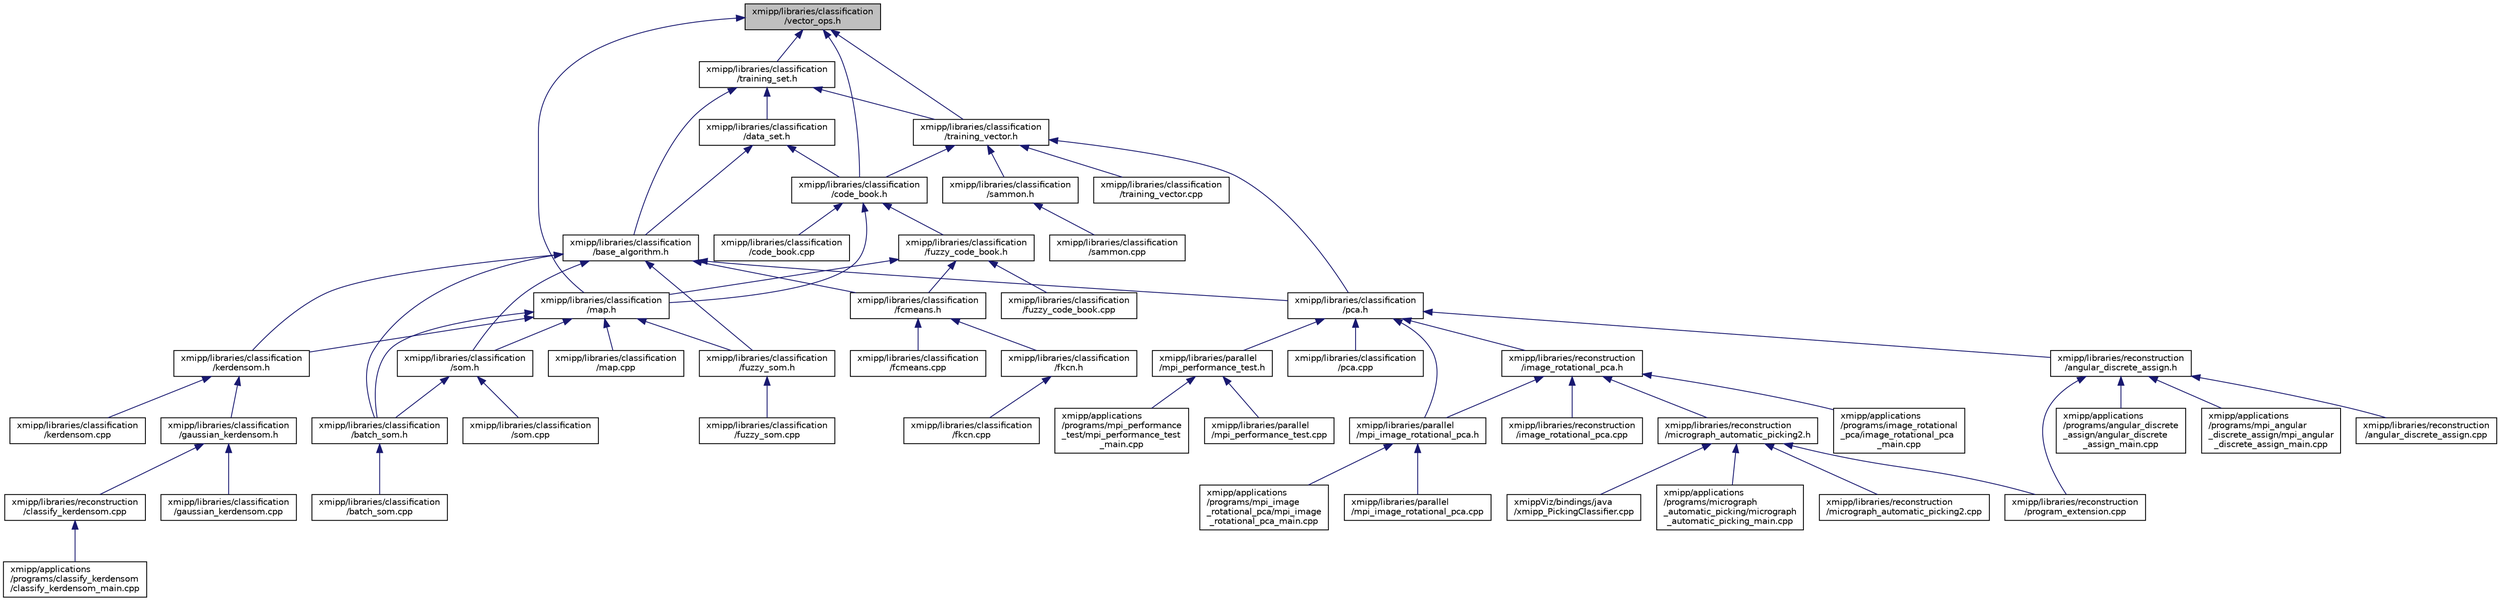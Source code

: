 digraph "xmipp/libraries/classification/vector_ops.h"
{
  edge [fontname="Helvetica",fontsize="10",labelfontname="Helvetica",labelfontsize="10"];
  node [fontname="Helvetica",fontsize="10",shape=record];
  Node8 [label="xmipp/libraries/classification\l/vector_ops.h",height=0.2,width=0.4,color="black", fillcolor="grey75", style="filled", fontcolor="black"];
  Node8 -> Node9 [dir="back",color="midnightblue",fontsize="10",style="solid",fontname="Helvetica"];
  Node9 [label="xmipp/libraries/classification\l/training_set.h",height=0.2,width=0.4,color="black", fillcolor="white", style="filled",URL="$training__set_8h.html"];
  Node9 -> Node10 [dir="back",color="midnightblue",fontsize="10",style="solid",fontname="Helvetica"];
  Node10 [label="xmipp/libraries/classification\l/base_algorithm.h",height=0.2,width=0.4,color="black", fillcolor="white", style="filled",URL="$base__algorithm_8h.html"];
  Node10 -> Node11 [dir="back",color="midnightblue",fontsize="10",style="solid",fontname="Helvetica"];
  Node11 [label="xmipp/libraries/classification\l/batch_som.h",height=0.2,width=0.4,color="black", fillcolor="white", style="filled",URL="$batch__som_8h.html"];
  Node11 -> Node12 [dir="back",color="midnightblue",fontsize="10",style="solid",fontname="Helvetica"];
  Node12 [label="xmipp/libraries/classification\l/batch_som.cpp",height=0.2,width=0.4,color="black", fillcolor="white", style="filled",URL="$batch__som_8cpp.html"];
  Node10 -> Node13 [dir="back",color="midnightblue",fontsize="10",style="solid",fontname="Helvetica"];
  Node13 [label="xmipp/libraries/classification\l/som.h",height=0.2,width=0.4,color="black", fillcolor="white", style="filled",URL="$som_8h.html"];
  Node13 -> Node11 [dir="back",color="midnightblue",fontsize="10",style="solid",fontname="Helvetica"];
  Node13 -> Node14 [dir="back",color="midnightblue",fontsize="10",style="solid",fontname="Helvetica"];
  Node14 [label="xmipp/libraries/classification\l/som.cpp",height=0.2,width=0.4,color="black", fillcolor="white", style="filled",URL="$som_8cpp.html"];
  Node10 -> Node15 [dir="back",color="midnightblue",fontsize="10",style="solid",fontname="Helvetica"];
  Node15 [label="xmipp/libraries/classification\l/fcmeans.h",height=0.2,width=0.4,color="black", fillcolor="white", style="filled",URL="$fcmeans_8h.html"];
  Node15 -> Node16 [dir="back",color="midnightblue",fontsize="10",style="solid",fontname="Helvetica"];
  Node16 [label="xmipp/libraries/classification\l/fcmeans.cpp",height=0.2,width=0.4,color="black", fillcolor="white", style="filled",URL="$fcmeans_8cpp.html"];
  Node15 -> Node17 [dir="back",color="midnightblue",fontsize="10",style="solid",fontname="Helvetica"];
  Node17 [label="xmipp/libraries/classification\l/fkcn.h",height=0.2,width=0.4,color="black", fillcolor="white", style="filled",URL="$fkcn_8h.html"];
  Node17 -> Node18 [dir="back",color="midnightblue",fontsize="10",style="solid",fontname="Helvetica"];
  Node18 [label="xmipp/libraries/classification\l/fkcn.cpp",height=0.2,width=0.4,color="black", fillcolor="white", style="filled",URL="$fkcn_8cpp.html"];
  Node10 -> Node19 [dir="back",color="midnightblue",fontsize="10",style="solid",fontname="Helvetica"];
  Node19 [label="xmipp/libraries/classification\l/fuzzy_som.h",height=0.2,width=0.4,color="black", fillcolor="white", style="filled",URL="$fuzzy__som_8h.html"];
  Node19 -> Node20 [dir="back",color="midnightblue",fontsize="10",style="solid",fontname="Helvetica"];
  Node20 [label="xmipp/libraries/classification\l/fuzzy_som.cpp",height=0.2,width=0.4,color="black", fillcolor="white", style="filled",URL="$fuzzy__som_8cpp.html"];
  Node10 -> Node21 [dir="back",color="midnightblue",fontsize="10",style="solid",fontname="Helvetica"];
  Node21 [label="xmipp/libraries/classification\l/kerdensom.h",height=0.2,width=0.4,color="black", fillcolor="white", style="filled",URL="$kerdensom_8h.html"];
  Node21 -> Node22 [dir="back",color="midnightblue",fontsize="10",style="solid",fontname="Helvetica"];
  Node22 [label="xmipp/libraries/classification\l/gaussian_kerdensom.h",height=0.2,width=0.4,color="black", fillcolor="white", style="filled",URL="$gaussian__kerdensom_8h.html"];
  Node22 -> Node23 [dir="back",color="midnightblue",fontsize="10",style="solid",fontname="Helvetica"];
  Node23 [label="xmipp/libraries/classification\l/gaussian_kerdensom.cpp",height=0.2,width=0.4,color="black", fillcolor="white", style="filled",URL="$gaussian__kerdensom_8cpp.html"];
  Node22 -> Node24 [dir="back",color="midnightblue",fontsize="10",style="solid",fontname="Helvetica"];
  Node24 [label="xmipp/libraries/reconstruction\l/classify_kerdensom.cpp",height=0.2,width=0.4,color="black", fillcolor="white", style="filled",URL="$classify__kerdensom_8cpp.html"];
  Node24 -> Node25 [dir="back",color="midnightblue",fontsize="10",style="solid",fontname="Helvetica"];
  Node25 [label="xmipp/applications\l/programs/classify_kerdensom\l/classify_kerdensom_main.cpp",height=0.2,width=0.4,color="black", fillcolor="white", style="filled",URL="$classify__kerdensom__main_8cpp.html"];
  Node21 -> Node26 [dir="back",color="midnightblue",fontsize="10",style="solid",fontname="Helvetica"];
  Node26 [label="xmipp/libraries/classification\l/kerdensom.cpp",height=0.2,width=0.4,color="black", fillcolor="white", style="filled",URL="$kerdensom_8cpp.html"];
  Node10 -> Node27 [dir="back",color="midnightblue",fontsize="10",style="solid",fontname="Helvetica"];
  Node27 [label="xmipp/libraries/classification\l/pca.h",height=0.2,width=0.4,color="black", fillcolor="white", style="filled",URL="$classification_2pca_8h.html"];
  Node27 -> Node28 [dir="back",color="midnightblue",fontsize="10",style="solid",fontname="Helvetica"];
  Node28 [label="xmipp/libraries/classification\l/pca.cpp",height=0.2,width=0.4,color="black", fillcolor="white", style="filled",URL="$classification_2pca_8cpp.html"];
  Node27 -> Node29 [dir="back",color="midnightblue",fontsize="10",style="solid",fontname="Helvetica"];
  Node29 [label="xmipp/libraries/parallel\l/mpi_image_rotational_pca.h",height=0.2,width=0.4,color="black", fillcolor="white", style="filled",URL="$mpi__image__rotational__pca_8h.html"];
  Node29 -> Node30 [dir="back",color="midnightblue",fontsize="10",style="solid",fontname="Helvetica"];
  Node30 [label="xmipp/applications\l/programs/mpi_image\l_rotational_pca/mpi_image\l_rotational_pca_main.cpp",height=0.2,width=0.4,color="black", fillcolor="white", style="filled",URL="$mpi__image__rotational__pca__main_8cpp.html"];
  Node29 -> Node31 [dir="back",color="midnightblue",fontsize="10",style="solid",fontname="Helvetica"];
  Node31 [label="xmipp/libraries/parallel\l/mpi_image_rotational_pca.cpp",height=0.2,width=0.4,color="black", fillcolor="white", style="filled",URL="$mpi__image__rotational__pca_8cpp.html"];
  Node27 -> Node32 [dir="back",color="midnightblue",fontsize="10",style="solid",fontname="Helvetica"];
  Node32 [label="xmipp/libraries/parallel\l/mpi_performance_test.h",height=0.2,width=0.4,color="black", fillcolor="white", style="filled",URL="$mpi__performance__test_8h.html"];
  Node32 -> Node33 [dir="back",color="midnightblue",fontsize="10",style="solid",fontname="Helvetica"];
  Node33 [label="xmipp/applications\l/programs/mpi_performance\l_test/mpi_performance_test\l_main.cpp",height=0.2,width=0.4,color="black", fillcolor="white", style="filled",URL="$mpi__performance__test__main_8cpp.html"];
  Node32 -> Node34 [dir="back",color="midnightblue",fontsize="10",style="solid",fontname="Helvetica"];
  Node34 [label="xmipp/libraries/parallel\l/mpi_performance_test.cpp",height=0.2,width=0.4,color="black", fillcolor="white", style="filled",URL="$mpi__performance__test_8cpp.html"];
  Node27 -> Node35 [dir="back",color="midnightblue",fontsize="10",style="solid",fontname="Helvetica"];
  Node35 [label="xmipp/libraries/reconstruction\l/angular_discrete_assign.h",height=0.2,width=0.4,color="black", fillcolor="white", style="filled",URL="$angular__discrete__assign_8h.html"];
  Node35 -> Node36 [dir="back",color="midnightblue",fontsize="10",style="solid",fontname="Helvetica"];
  Node36 [label="xmipp/applications\l/programs/angular_discrete\l_assign/angular_discrete\l_assign_main.cpp",height=0.2,width=0.4,color="black", fillcolor="white", style="filled",URL="$angular__discrete__assign__main_8cpp.html"];
  Node35 -> Node37 [dir="back",color="midnightblue",fontsize="10",style="solid",fontname="Helvetica"];
  Node37 [label="xmipp/applications\l/programs/mpi_angular\l_discrete_assign/mpi_angular\l_discrete_assign_main.cpp",height=0.2,width=0.4,color="black", fillcolor="white", style="filled",URL="$mpi__angular__discrete__assign__main_8cpp.html"];
  Node35 -> Node38 [dir="back",color="midnightblue",fontsize="10",style="solid",fontname="Helvetica"];
  Node38 [label="xmipp/libraries/reconstruction\l/angular_discrete_assign.cpp",height=0.2,width=0.4,color="black", fillcolor="white", style="filled",URL="$angular__discrete__assign_8cpp.html"];
  Node35 -> Node39 [dir="back",color="midnightblue",fontsize="10",style="solid",fontname="Helvetica"];
  Node39 [label="xmipp/libraries/reconstruction\l/program_extension.cpp",height=0.2,width=0.4,color="black", fillcolor="white", style="filled",URL="$program__extension_8cpp.html"];
  Node27 -> Node40 [dir="back",color="midnightblue",fontsize="10",style="solid",fontname="Helvetica"];
  Node40 [label="xmipp/libraries/reconstruction\l/image_rotational_pca.h",height=0.2,width=0.4,color="black", fillcolor="white", style="filled",URL="$image__rotational__pca_8h.html"];
  Node40 -> Node41 [dir="back",color="midnightblue",fontsize="10",style="solid",fontname="Helvetica"];
  Node41 [label="xmipp/applications\l/programs/image_rotational\l_pca/image_rotational_pca\l_main.cpp",height=0.2,width=0.4,color="black", fillcolor="white", style="filled",URL="$image__rotational__pca__main_8cpp.html"];
  Node40 -> Node29 [dir="back",color="midnightblue",fontsize="10",style="solid",fontname="Helvetica"];
  Node40 -> Node42 [dir="back",color="midnightblue",fontsize="10",style="solid",fontname="Helvetica"];
  Node42 [label="xmipp/libraries/reconstruction\l/image_rotational_pca.cpp",height=0.2,width=0.4,color="black", fillcolor="white", style="filled",URL="$image__rotational__pca_8cpp.html"];
  Node40 -> Node43 [dir="back",color="midnightblue",fontsize="10",style="solid",fontname="Helvetica"];
  Node43 [label="xmipp/libraries/reconstruction\l/micrograph_automatic_picking2.h",height=0.2,width=0.4,color="black", fillcolor="white", style="filled",URL="$micrograph__automatic__picking2_8h.html"];
  Node43 -> Node44 [dir="back",color="midnightblue",fontsize="10",style="solid",fontname="Helvetica"];
  Node44 [label="xmipp/applications\l/programs/micrograph\l_automatic_picking/micrograph\l_automatic_picking_main.cpp",height=0.2,width=0.4,color="black", fillcolor="white", style="filled",URL="$micrograph__automatic__picking__main_8cpp.html"];
  Node43 -> Node45 [dir="back",color="midnightblue",fontsize="10",style="solid",fontname="Helvetica"];
  Node45 [label="xmipp/libraries/reconstruction\l/micrograph_automatic_picking2.cpp",height=0.2,width=0.4,color="black", fillcolor="white", style="filled",URL="$micrograph__automatic__picking2_8cpp.html"];
  Node43 -> Node39 [dir="back",color="midnightblue",fontsize="10",style="solid",fontname="Helvetica"];
  Node43 -> Node46 [dir="back",color="midnightblue",fontsize="10",style="solid",fontname="Helvetica"];
  Node46 [label="xmippViz/bindings/java\l/xmipp_PickingClassifier.cpp",height=0.2,width=0.4,color="black", fillcolor="white", style="filled",URL="$xmipp__PickingClassifier_8cpp.html"];
  Node9 -> Node47 [dir="back",color="midnightblue",fontsize="10",style="solid",fontname="Helvetica"];
  Node47 [label="xmipp/libraries/classification\l/data_set.h",height=0.2,width=0.4,color="black", fillcolor="white", style="filled",URL="$data__set_8h.html"];
  Node47 -> Node10 [dir="back",color="midnightblue",fontsize="10",style="solid",fontname="Helvetica"];
  Node47 -> Node48 [dir="back",color="midnightblue",fontsize="10",style="solid",fontname="Helvetica"];
  Node48 [label="xmipp/libraries/classification\l/code_book.h",height=0.2,width=0.4,color="black", fillcolor="white", style="filled",URL="$code__book_8h.html"];
  Node48 -> Node49 [dir="back",color="midnightblue",fontsize="10",style="solid",fontname="Helvetica"];
  Node49 [label="xmipp/libraries/classification\l/map.h",height=0.2,width=0.4,color="black", fillcolor="white", style="filled",URL="$map_8h.html"];
  Node49 -> Node11 [dir="back",color="midnightblue",fontsize="10",style="solid",fontname="Helvetica"];
  Node49 -> Node13 [dir="back",color="midnightblue",fontsize="10",style="solid",fontname="Helvetica"];
  Node49 -> Node19 [dir="back",color="midnightblue",fontsize="10",style="solid",fontname="Helvetica"];
  Node49 -> Node21 [dir="back",color="midnightblue",fontsize="10",style="solid",fontname="Helvetica"];
  Node49 -> Node50 [dir="back",color="midnightblue",fontsize="10",style="solid",fontname="Helvetica"];
  Node50 [label="xmipp/libraries/classification\l/map.cpp",height=0.2,width=0.4,color="black", fillcolor="white", style="filled",URL="$map_8cpp.html"];
  Node48 -> Node51 [dir="back",color="midnightblue",fontsize="10",style="solid",fontname="Helvetica"];
  Node51 [label="xmipp/libraries/classification\l/fuzzy_code_book.h",height=0.2,width=0.4,color="black", fillcolor="white", style="filled",URL="$fuzzy__code__book_8h.html"];
  Node51 -> Node49 [dir="back",color="midnightblue",fontsize="10",style="solid",fontname="Helvetica"];
  Node51 -> Node15 [dir="back",color="midnightblue",fontsize="10",style="solid",fontname="Helvetica"];
  Node51 -> Node52 [dir="back",color="midnightblue",fontsize="10",style="solid",fontname="Helvetica"];
  Node52 [label="xmipp/libraries/classification\l/fuzzy_code_book.cpp",height=0.2,width=0.4,color="black", fillcolor="white", style="filled",URL="$fuzzy__code__book_8cpp.html"];
  Node48 -> Node53 [dir="back",color="midnightblue",fontsize="10",style="solid",fontname="Helvetica"];
  Node53 [label="xmipp/libraries/classification\l/code_book.cpp",height=0.2,width=0.4,color="black", fillcolor="white", style="filled",URL="$code__book_8cpp.html"];
  Node9 -> Node54 [dir="back",color="midnightblue",fontsize="10",style="solid",fontname="Helvetica"];
  Node54 [label="xmipp/libraries/classification\l/training_vector.h",height=0.2,width=0.4,color="black", fillcolor="white", style="filled",URL="$training__vector_8h.html"];
  Node54 -> Node48 [dir="back",color="midnightblue",fontsize="10",style="solid",fontname="Helvetica"];
  Node54 -> Node27 [dir="back",color="midnightblue",fontsize="10",style="solid",fontname="Helvetica"];
  Node54 -> Node55 [dir="back",color="midnightblue",fontsize="10",style="solid",fontname="Helvetica"];
  Node55 [label="xmipp/libraries/classification\l/sammon.h",height=0.2,width=0.4,color="black", fillcolor="white", style="filled",URL="$sammon_8h.html"];
  Node55 -> Node56 [dir="back",color="midnightblue",fontsize="10",style="solid",fontname="Helvetica"];
  Node56 [label="xmipp/libraries/classification\l/sammon.cpp",height=0.2,width=0.4,color="black", fillcolor="white", style="filled",URL="$sammon_8cpp.html"];
  Node54 -> Node57 [dir="back",color="midnightblue",fontsize="10",style="solid",fontname="Helvetica"];
  Node57 [label="xmipp/libraries/classification\l/training_vector.cpp",height=0.2,width=0.4,color="black", fillcolor="white", style="filled",URL="$training__vector_8cpp.html"];
  Node8 -> Node54 [dir="back",color="midnightblue",fontsize="10",style="solid",fontname="Helvetica"];
  Node8 -> Node48 [dir="back",color="midnightblue",fontsize="10",style="solid",fontname="Helvetica"];
  Node8 -> Node49 [dir="back",color="midnightblue",fontsize="10",style="solid",fontname="Helvetica"];
}
